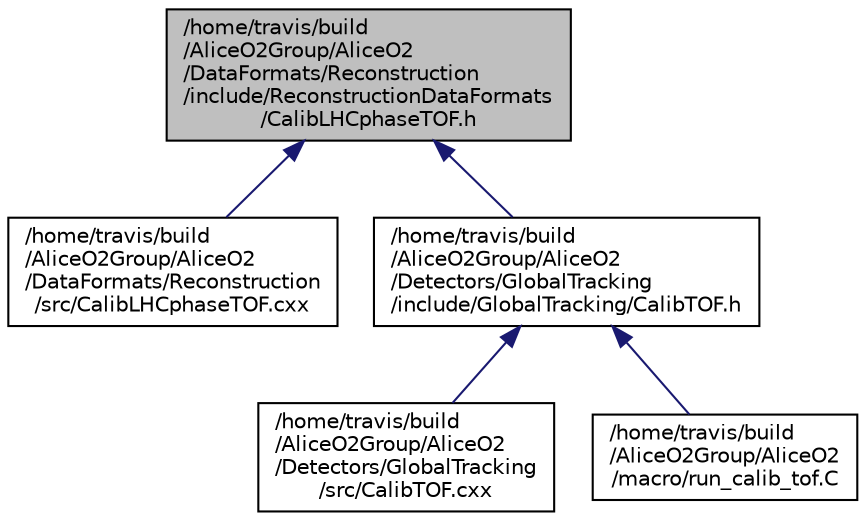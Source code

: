 digraph "/home/travis/build/AliceO2Group/AliceO2/DataFormats/Reconstruction/include/ReconstructionDataFormats/CalibLHCphaseTOF.h"
{
 // INTERACTIVE_SVG=YES
  bgcolor="transparent";
  edge [fontname="Helvetica",fontsize="10",labelfontname="Helvetica",labelfontsize="10"];
  node [fontname="Helvetica",fontsize="10",shape=record];
  Node1 [label="/home/travis/build\l/AliceO2Group/AliceO2\l/DataFormats/Reconstruction\l/include/ReconstructionDataFormats\l/CalibLHCphaseTOF.h",height=0.2,width=0.4,color="black", fillcolor="grey75", style="filled" fontcolor="black"];
  Node1 -> Node2 [dir="back",color="midnightblue",fontsize="10",style="solid",fontname="Helvetica"];
  Node2 [label="/home/travis/build\l/AliceO2Group/AliceO2\l/DataFormats/Reconstruction\l/src/CalibLHCphaseTOF.cxx",height=0.2,width=0.4,color="black",URL="$db/d64/CalibLHCphaseTOF_8cxx.html",tooltip="Class to store the output of the matching to TOF for calibration. "];
  Node1 -> Node3 [dir="back",color="midnightblue",fontsize="10",style="solid",fontname="Helvetica"];
  Node3 [label="/home/travis/build\l/AliceO2Group/AliceO2\l/Detectors/GlobalTracking\l/include/GlobalTracking/CalibTOF.h",height=0.2,width=0.4,color="black",URL="$d5/ded/CalibTOF_8h.html"];
  Node3 -> Node4 [dir="back",color="midnightblue",fontsize="10",style="solid",fontname="Helvetica"];
  Node4 [label="/home/travis/build\l/AliceO2Group/AliceO2\l/Detectors/GlobalTracking\l/src/CalibTOF.cxx",height=0.2,width=0.4,color="black",URL="$de/d89/CalibTOF_8cxx.html"];
  Node3 -> Node5 [dir="back",color="midnightblue",fontsize="10",style="solid",fontname="Helvetica"];
  Node5 [label="/home/travis/build\l/AliceO2Group/AliceO2\l/macro/run_calib_tof.C",height=0.2,width=0.4,color="black",URL="$de/dae/run__calib__tof_8C.html"];
}
